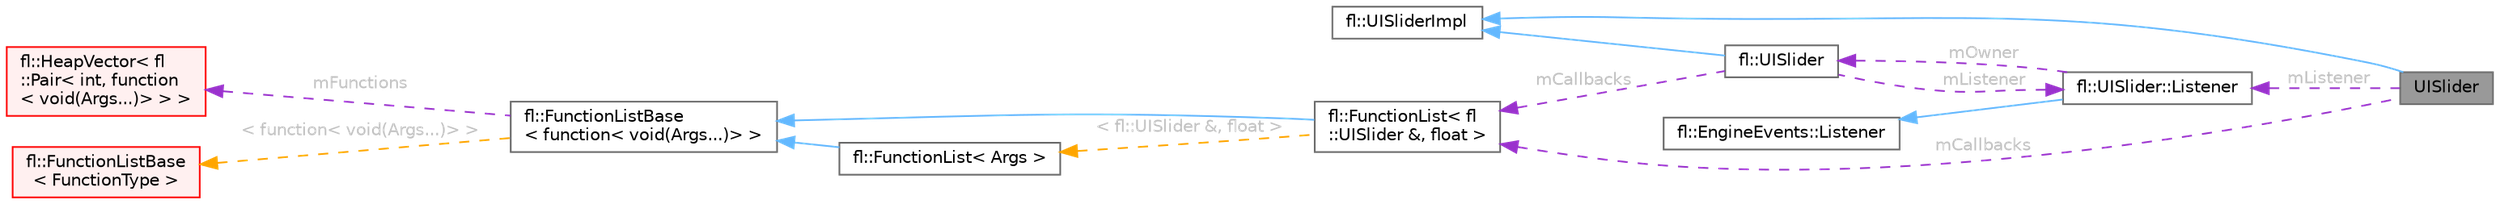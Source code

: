 digraph "UISlider"
{
 // INTERACTIVE_SVG=YES
 // LATEX_PDF_SIZE
  bgcolor="transparent";
  edge [fontname=Helvetica,fontsize=10,labelfontname=Helvetica,labelfontsize=10];
  node [fontname=Helvetica,fontsize=10,shape=box,height=0.2,width=0.4];
  rankdir="LR";
  Node1 [id="Node000001",label="UISlider",height=0.2,width=0.4,color="gray40", fillcolor="grey60", style="filled", fontcolor="black",tooltip=" "];
  Node2 -> Node1 [id="edge1_Node000001_Node000002",dir="back",color="steelblue1",style="solid",tooltip=" "];
  Node2 [id="Node000002",label="fl::UISliderImpl",height=0.2,width=0.4,color="gray40", fillcolor="white", style="filled",URL="$df/d67/classfl_1_1_u_i_slider_impl.html",tooltip=" "];
  Node3 -> Node1 [id="edge2_Node000001_Node000003",dir="back",color="darkorchid3",style="dashed",tooltip=" ",label=" mCallbacks",fontcolor="grey" ];
  Node3 [id="Node000003",label="fl::FunctionList\< fl\l::UISlider &, float \>",height=0.2,width=0.4,color="gray40", fillcolor="white", style="filled",URL="$d1/d5d/classfl_1_1_function_list.html",tooltip=" "];
  Node4 -> Node3 [id="edge3_Node000003_Node000004",dir="back",color="steelblue1",style="solid",tooltip=" "];
  Node4 [id="Node000004",label="fl::FunctionListBase\l\< function\< void(Args...)\> \>",height=0.2,width=0.4,color="gray40", fillcolor="white", style="filled",URL="$d7/de3/classfl_1_1_function_list_base.html",tooltip=" "];
  Node5 -> Node4 [id="edge4_Node000004_Node000005",dir="back",color="darkorchid3",style="dashed",tooltip=" ",label=" mFunctions",fontcolor="grey" ];
  Node5 [id="Node000005",label="fl::HeapVector\< fl\l::Pair\< int, function\l\< void(Args...)\> \> \>",height=0.2,width=0.4,color="red", fillcolor="#FFF0F0", style="filled",URL="$db/ddd/classfl_1_1_heap_vector.html",tooltip=" "];
  Node17 -> Node4 [id="edge5_Node000004_Node000017",dir="back",color="orange",style="dashed",tooltip=" ",label=" \< function\< void(Args...)\> \>",fontcolor="grey" ];
  Node17 [id="Node000017",label="fl::FunctionListBase\l\< FunctionType \>",height=0.2,width=0.4,color="red", fillcolor="#FFF0F0", style="filled",URL="$d7/de3/classfl_1_1_function_list_base.html",tooltip=" "];
  Node22 -> Node3 [id="edge6_Node000003_Node000022",dir="back",color="orange",style="dashed",tooltip=" ",label=" \< fl::UISlider &, float \>",fontcolor="grey" ];
  Node22 [id="Node000022",label="fl::FunctionList\< Args \>",height=0.2,width=0.4,color="gray40", fillcolor="white", style="filled",URL="$d1/d5d/classfl_1_1_function_list.html",tooltip=" "];
  Node4 -> Node22 [id="edge7_Node000022_Node000004",dir="back",color="steelblue1",style="solid",tooltip=" "];
  Node23 -> Node1 [id="edge8_Node000001_Node000023",dir="back",color="darkorchid3",style="dashed",tooltip=" ",label=" mListener",fontcolor="grey" ];
  Node23 [id="Node000023",label="fl::UISlider::Listener",height=0.2,width=0.4,color="gray40", fillcolor="white", style="filled",URL="$da/df8/structfl_1_1_u_i_slider_1_1_listener.html",tooltip=" "];
  Node24 -> Node23 [id="edge9_Node000023_Node000024",dir="back",color="steelblue1",style="solid",tooltip=" "];
  Node24 [id="Node000024",label="fl::EngineEvents::Listener",height=0.2,width=0.4,color="gray40", fillcolor="white", style="filled",URL="$db/da2/classfl_1_1_engine_events_1_1_listener.html",tooltip=" "];
  Node25 -> Node23 [id="edge10_Node000023_Node000025",dir="back",color="darkorchid3",style="dashed",tooltip=" ",label=" mOwner",fontcolor="grey" ];
  Node25 [id="Node000025",label="fl::UISlider",height=0.2,width=0.4,color="gray40", fillcolor="white", style="filled",URL="$dd/d47/classfl_1_1_u_i_slider.html",tooltip=" "];
  Node2 -> Node25 [id="edge11_Node000025_Node000002",dir="back",color="steelblue1",style="solid",tooltip=" "];
  Node3 -> Node25 [id="edge12_Node000025_Node000003",dir="back",color="darkorchid3",style="dashed",tooltip=" ",label=" mCallbacks",fontcolor="grey" ];
  Node23 -> Node25 [id="edge13_Node000025_Node000023",dir="back",color="darkorchid3",style="dashed",tooltip=" ",label=" mListener",fontcolor="grey" ];
}
